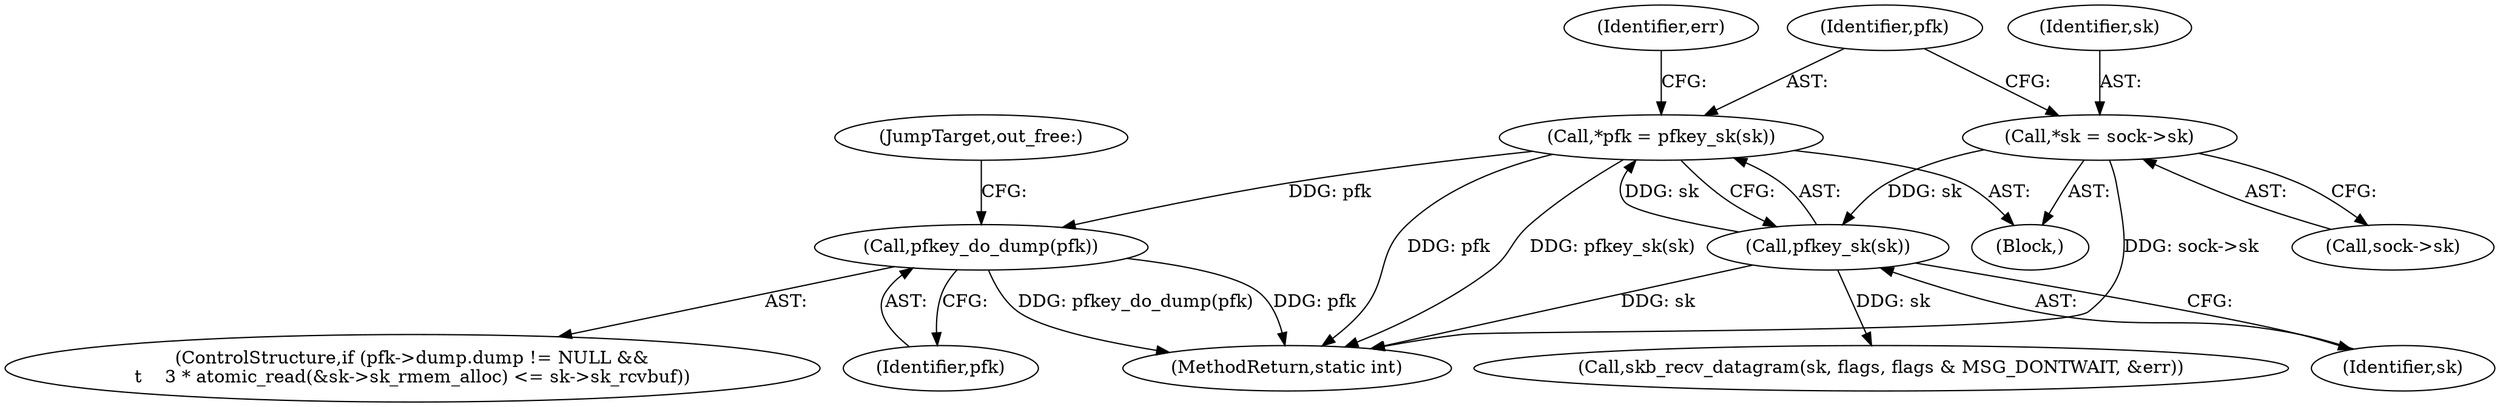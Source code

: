 digraph "0_linux_f3d3342602f8bcbf37d7c46641cb9bca7618eb1c_19@pointer" {
"1000218" [label="(Call,pfkey_do_dump(pfk))"];
"1000114" [label="(Call,*pfk = pfkey_sk(sk))"];
"1000116" [label="(Call,pfkey_sk(sk))"];
"1000108" [label="(Call,*sk = sock->sk)"];
"1000109" [label="(Identifier,sk)"];
"1000219" [label="(Identifier,pfk)"];
"1000218" [label="(Call,pfkey_do_dump(pfk))"];
"1000220" [label="(JumpTarget,out_free:)"];
"1000106" [label="(Block,)"];
"1000122" [label="(Identifier,err)"];
"1000117" [label="(Identifier,sk)"];
"1000110" [label="(Call,sock->sk)"];
"1000139" [label="(Call,skb_recv_datagram(sk, flags, flags & MSG_DONTWAIT, &err))"];
"1000198" [label="(ControlStructure,if (pfk->dump.dump != NULL &&\n\t    3 * atomic_read(&sk->sk_rmem_alloc) <= sk->sk_rcvbuf))"];
"1000108" [label="(Call,*sk = sock->sk)"];
"1000116" [label="(Call,pfkey_sk(sk))"];
"1000114" [label="(Call,*pfk = pfkey_sk(sk))"];
"1000227" [label="(MethodReturn,static int)"];
"1000115" [label="(Identifier,pfk)"];
"1000218" -> "1000198"  [label="AST: "];
"1000218" -> "1000219"  [label="CFG: "];
"1000219" -> "1000218"  [label="AST: "];
"1000220" -> "1000218"  [label="CFG: "];
"1000218" -> "1000227"  [label="DDG: pfk"];
"1000218" -> "1000227"  [label="DDG: pfkey_do_dump(pfk)"];
"1000114" -> "1000218"  [label="DDG: pfk"];
"1000114" -> "1000106"  [label="AST: "];
"1000114" -> "1000116"  [label="CFG: "];
"1000115" -> "1000114"  [label="AST: "];
"1000116" -> "1000114"  [label="AST: "];
"1000122" -> "1000114"  [label="CFG: "];
"1000114" -> "1000227"  [label="DDG: pfk"];
"1000114" -> "1000227"  [label="DDG: pfkey_sk(sk)"];
"1000116" -> "1000114"  [label="DDG: sk"];
"1000116" -> "1000117"  [label="CFG: "];
"1000117" -> "1000116"  [label="AST: "];
"1000116" -> "1000227"  [label="DDG: sk"];
"1000108" -> "1000116"  [label="DDG: sk"];
"1000116" -> "1000139"  [label="DDG: sk"];
"1000108" -> "1000106"  [label="AST: "];
"1000108" -> "1000110"  [label="CFG: "];
"1000109" -> "1000108"  [label="AST: "];
"1000110" -> "1000108"  [label="AST: "];
"1000115" -> "1000108"  [label="CFG: "];
"1000108" -> "1000227"  [label="DDG: sock->sk"];
}
